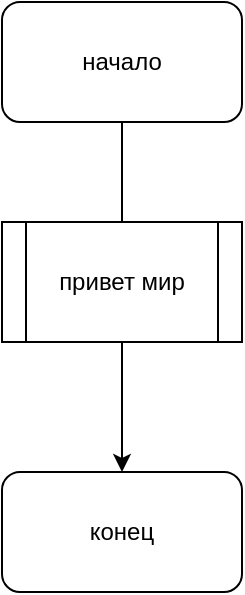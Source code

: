 <mxfile version="14.4.8" type="github"><diagram id="loRLsWh3Rp_UbgAgxal4" name="Page-1"><mxGraphModel dx="1374" dy="789" grid="1" gridSize="10" guides="1" tooltips="1" connect="1" arrows="1" fold="1" page="1" pageScale="1" pageWidth="827" pageHeight="1169" math="0" shadow="0"><root><mxCell id="0"/><mxCell id="1" parent="0"/><mxCell id="CCEA9McdigC84VtNSVG0-1" style="edgeStyle=orthogonalEdgeStyle;rounded=0;orthogonalLoop=1;jettySize=auto;html=1;" edge="1" parent="1" source="CCEA9McdigC84VtNSVG0-2"><mxGeometry relative="1" as="geometry"><mxPoint x="410" y="460" as="targetPoint"/></mxGeometry></mxCell><mxCell id="CCEA9McdigC84VtNSVG0-2" value="начало" style="rounded=1;whiteSpace=wrap;html=1;" vertex="1" parent="1"><mxGeometry x="350" y="290" width="120" height="60" as="geometry"/></mxCell><mxCell id="CCEA9McdigC84VtNSVG0-3" style="edgeStyle=orthogonalEdgeStyle;rounded=0;orthogonalLoop=1;jettySize=auto;html=1;exitX=0.5;exitY=1;exitDx=0;exitDy=0;entryX=0.5;entryY=0;entryDx=0;entryDy=0;" edge="1" parent="1" source="CCEA9McdigC84VtNSVG0-4" target="CCEA9McdigC84VtNSVG0-5"><mxGeometry relative="1" as="geometry"/></mxCell><mxCell id="CCEA9McdigC84VtNSVG0-4" value="привет мир" style="shape=process;whiteSpace=wrap;html=1;backgroundOutline=1;" vertex="1" parent="1"><mxGeometry x="350" y="400" width="120" height="60" as="geometry"/></mxCell><mxCell id="CCEA9McdigC84VtNSVG0-5" value="конец" style="rounded=1;whiteSpace=wrap;html=1;" vertex="1" parent="1"><mxGeometry x="350" y="525" width="120" height="60" as="geometry"/></mxCell></root></mxGraphModel></diagram></mxfile>